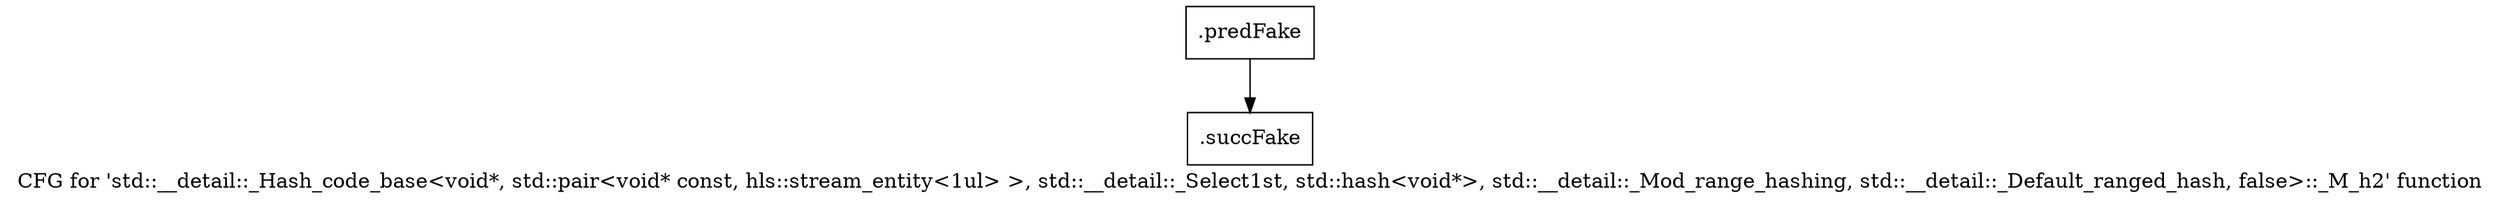 digraph "CFG for 'std::__detail::_Hash_code_base\<void*, std::pair\<void* const, hls::stream_entity\<1ul\> \>, std::__detail::_Select1st, std::hash\<void*\>, std::__detail::_Mod_range_hashing, std::__detail::_Default_ranged_hash, false\>::_M_h2' function" {
	label="CFG for 'std::__detail::_Hash_code_base\<void*, std::pair\<void* const, hls::stream_entity\<1ul\> \>, std::__detail::_Select1st, std::hash\<void*\>, std::__detail::_Mod_range_hashing, std::__detail::_Default_ranged_hash, false\>::_M_h2' function";

	Node0x51b2fb0 [shape=record,filename="",linenumber="",label="{.predFake}"];
	Node0x51b2fb0 -> Node0x52b0e60[ callList="" memoryops="" filename="/home/akhilkushe/Xilinx/Vitis_HLS/2021.2/tps/lnx64/gcc-6.2.0/lib/gcc/x86_64-pc-linux-gnu/6.2.0/../../../../include/c++/6.2.0/bits/hashtable_policy.h" execusionnum="14"];
	Node0x52b0e60 [shape=record,filename="/home/akhilkushe/Xilinx/Vitis_HLS/2021.2/tps/lnx64/gcc-6.2.0/lib/gcc/x86_64-pc-linux-gnu/6.2.0/../../../../include/c++/6.2.0/bits/hashtable_policy.h",linenumber="1209",label="{.succFake}"];
}
